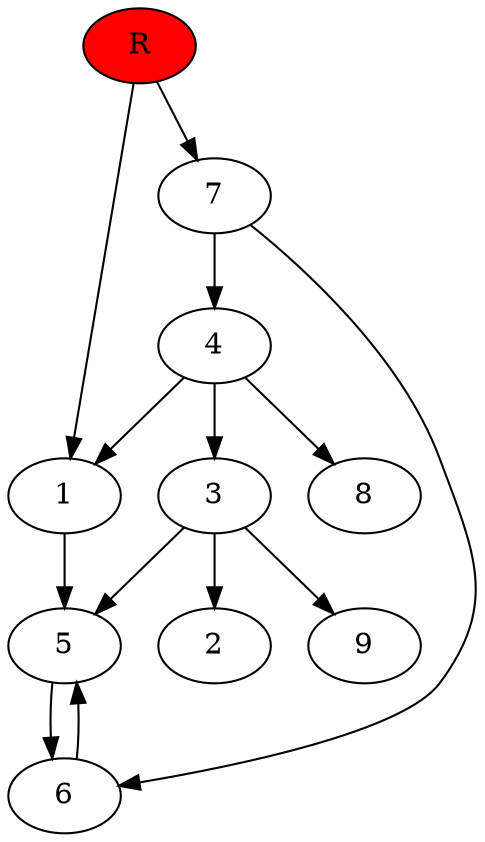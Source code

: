 digraph prb74562 {
	1
	2
	3
	4
	5
	6
	7
	8
	R [fillcolor="#ff0000" style=filled]
	1 -> 5
	3 -> 2
	3 -> 5
	3 -> 9
	4 -> 1
	4 -> 3
	4 -> 8
	5 -> 6
	6 -> 5
	7 -> 4
	7 -> 6
	R -> 1
	R -> 7
}
